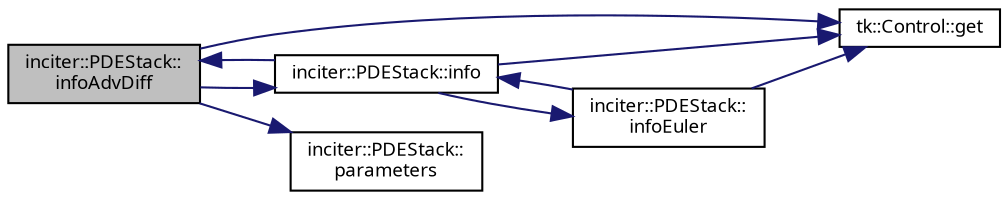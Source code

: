digraph "inciter::PDEStack::infoAdvDiff"
{
 // INTERACTIVE_SVG=YES
  bgcolor="transparent";
  edge [fontname="sans-serif",fontsize="9",labelfontname="sans-serif",labelfontsize="9"];
  node [fontname="sans-serif",fontsize="9",shape=record];
  rankdir="LR";
  Node1 [label="inciter::PDEStack::\linfoAdvDiff",height=0.2,width=0.4,color="black", fillcolor="grey75", style="filled", fontcolor="black"];
  Node1 -> Node2 [color="midnightblue",fontsize="9",style="solid",fontname="sans-serif"];
  Node2 [label="tk::Control::get",height=0.2,width=0.4,color="black",URL="$classtk_1_1_control.html#a85c14acef1b9de96946fcf2ab7c08721",tooltip="Const-ref accessor to single element at 1st level. "];
  Node1 -> Node3 [color="midnightblue",fontsize="9",style="solid",fontname="sans-serif"];
  Node3 [label="inciter::PDEStack::info",height=0.2,width=0.4,color="black",URL="$classinciter_1_1_p_d_e_stack.html#a30244a3664fe45f36a20da6abec53719",tooltip="Return info on selected partial differential equations. "];
  Node3 -> Node2 [color="midnightblue",fontsize="9",style="solid",fontname="sans-serif"];
  Node3 -> Node1 [color="midnightblue",fontsize="9",style="solid",fontname="sans-serif"];
  Node3 -> Node4 [color="midnightblue",fontsize="9",style="solid",fontname="sans-serif"];
  Node4 [label="inciter::PDEStack::\linfoEuler",height=0.2,width=0.4,color="black",URL="$classinciter_1_1_p_d_e_stack.html#a68a6203557a610ca832eccc602b06228",tooltip="Get information on the Euler PDE. "];
  Node4 -> Node3 [color="midnightblue",fontsize="9",style="solid",fontname="sans-serif"];
  Node4 -> Node2 [color="midnightblue",fontsize="9",style="solid",fontname="sans-serif"];
  Node1 -> Node5 [color="midnightblue",fontsize="9",style="solid",fontname="sans-serif"];
  Node5 [label="inciter::PDEStack::\lparameters",height=0.2,width=0.4,color="black",URL="$classinciter_1_1_p_d_e_stack.html#a97632a246ee4bc6897593ab5ab2c8ff4",tooltip="Convert and return values from vector as string. "];
}
